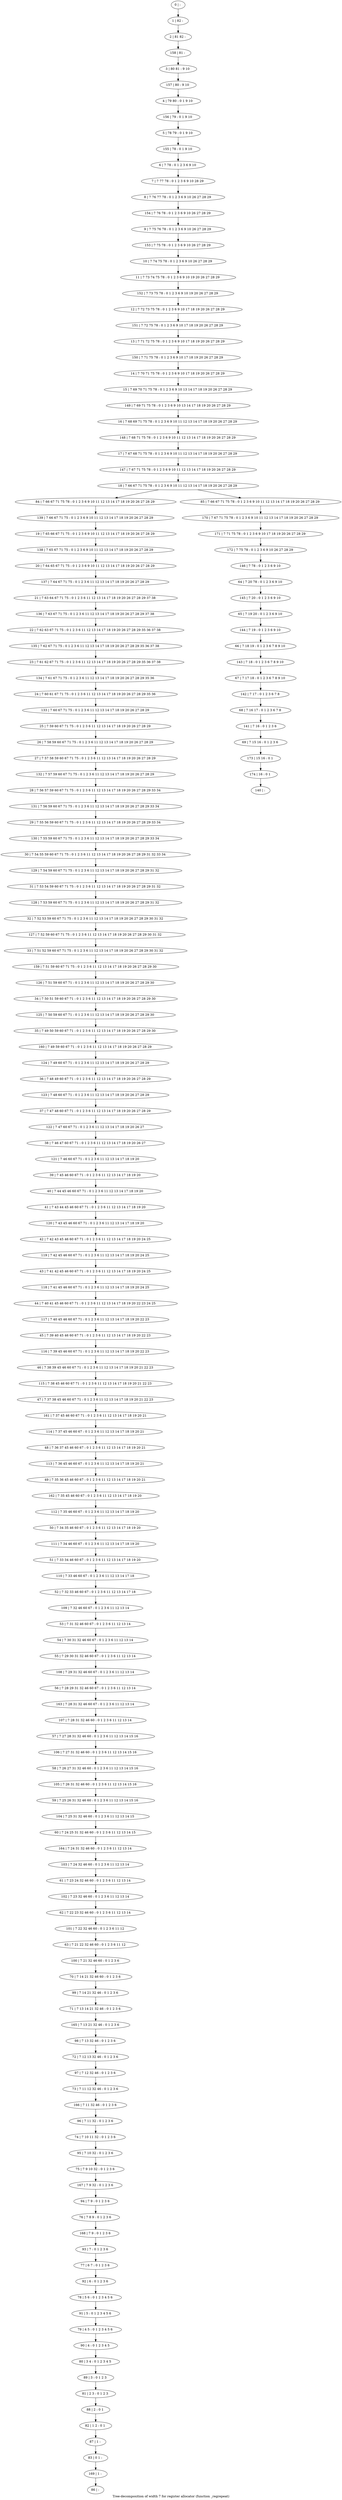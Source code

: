 digraph G {
graph [label="Tree-decomposition of width 7 for register allocator (function _regrepeat)"]
0[label="0 | : "];
1[label="1 | 82 : "];
2[label="2 | 81 82 : "];
3[label="3 | 80 81 : 9 10 "];
4[label="4 | 79 80 : 0 1 9 10 "];
5[label="5 | 78 79 : 0 1 9 10 "];
6[label="6 | 7 78 : 0 1 2 3 6 9 10 "];
7[label="7 | 7 77 78 : 0 1 2 3 6 9 10 28 29 "];
8[label="8 | 7 76 77 78 : 0 1 2 3 6 9 10 26 27 28 29 "];
9[label="9 | 7 75 76 78 : 0 1 2 3 6 9 10 26 27 28 29 "];
10[label="10 | 7 74 75 78 : 0 1 2 3 6 9 10 26 27 28 29 "];
11[label="11 | 7 73 74 75 78 : 0 1 2 3 6 9 10 19 20 26 27 28 29 "];
12[label="12 | 7 72 73 75 78 : 0 1 2 3 6 9 10 17 18 19 20 26 27 28 29 "];
13[label="13 | 7 71 72 75 78 : 0 1 2 3 6 9 10 17 18 19 20 26 27 28 29 "];
14[label="14 | 7 70 71 75 78 : 0 1 2 3 6 9 10 17 18 19 20 26 27 28 29 "];
15[label="15 | 7 69 70 71 75 78 : 0 1 2 3 6 9 10 13 14 17 18 19 20 26 27 28 29 "];
16[label="16 | 7 68 69 71 75 78 : 0 1 2 3 6 9 10 11 12 13 14 17 18 19 20 26 27 28 29 "];
17[label="17 | 7 67 68 71 75 78 : 0 1 2 3 6 9 10 11 12 13 14 17 18 19 20 26 27 28 29 "];
18[label="18 | 7 66 67 71 75 78 : 0 1 2 3 6 9 10 11 12 13 14 17 18 19 20 26 27 28 29 "];
19[label="19 | 7 65 66 67 71 75 : 0 1 2 3 6 9 10 11 12 13 14 17 18 19 20 26 27 28 29 "];
20[label="20 | 7 64 65 67 71 75 : 0 1 2 3 6 9 10 11 12 13 14 17 18 19 20 26 27 28 29 "];
21[label="21 | 7 63 64 67 71 75 : 0 1 2 3 6 11 12 13 14 17 18 19 20 26 27 28 29 37 38 "];
22[label="22 | 7 62 63 67 71 75 : 0 1 2 3 6 11 12 13 14 17 18 19 20 26 27 28 29 35 36 37 38 "];
23[label="23 | 7 61 62 67 71 75 : 0 1 2 3 6 11 12 13 14 17 18 19 20 26 27 28 29 35 36 37 38 "];
24[label="24 | 7 60 61 67 71 75 : 0 1 2 3 6 11 12 13 14 17 18 19 20 26 27 28 29 35 36 "];
25[label="25 | 7 59 60 67 71 75 : 0 1 2 3 6 11 12 13 14 17 18 19 20 26 27 28 29 "];
26[label="26 | 7 58 59 60 67 71 75 : 0 1 2 3 6 11 12 13 14 17 18 19 20 26 27 28 29 "];
27[label="27 | 7 57 58 59 60 67 71 75 : 0 1 2 3 6 11 12 13 14 17 18 19 20 26 27 28 29 "];
28[label="28 | 7 56 57 59 60 67 71 75 : 0 1 2 3 6 11 12 13 14 17 18 19 20 26 27 28 29 33 34 "];
29[label="29 | 7 55 56 59 60 67 71 75 : 0 1 2 3 6 11 12 13 14 17 18 19 20 26 27 28 29 33 34 "];
30[label="30 | 7 54 55 59 60 67 71 75 : 0 1 2 3 6 11 12 13 14 17 18 19 20 26 27 28 29 31 32 33 34 "];
31[label="31 | 7 53 54 59 60 67 71 75 : 0 1 2 3 6 11 12 13 14 17 18 19 20 26 27 28 29 31 32 "];
32[label="32 | 7 52 53 59 60 67 71 75 : 0 1 2 3 6 11 12 13 14 17 18 19 20 26 27 28 29 30 31 32 "];
33[label="33 | 7 51 52 59 60 67 71 75 : 0 1 2 3 6 11 12 13 14 17 18 19 20 26 27 28 29 30 31 32 "];
34[label="34 | 7 50 51 59 60 67 71 : 0 1 2 3 6 11 12 13 14 17 18 19 20 26 27 28 29 30 "];
35[label="35 | 7 49 50 59 60 67 71 : 0 1 2 3 6 11 12 13 14 17 18 19 20 26 27 28 29 30 "];
36[label="36 | 7 48 49 60 67 71 : 0 1 2 3 6 11 12 13 14 17 18 19 20 26 27 28 29 "];
37[label="37 | 7 47 48 60 67 71 : 0 1 2 3 6 11 12 13 14 17 18 19 20 26 27 28 29 "];
38[label="38 | 7 46 47 60 67 71 : 0 1 2 3 6 11 12 13 14 17 18 19 20 26 27 "];
39[label="39 | 7 45 46 60 67 71 : 0 1 2 3 6 11 12 13 14 17 18 19 20 "];
40[label="40 | 7 44 45 46 60 67 71 : 0 1 2 3 6 11 12 13 14 17 18 19 20 "];
41[label="41 | 7 43 44 45 46 60 67 71 : 0 1 2 3 6 11 12 13 14 17 18 19 20 "];
42[label="42 | 7 42 43 45 46 60 67 71 : 0 1 2 3 6 11 12 13 14 17 18 19 20 24 25 "];
43[label="43 | 7 41 42 45 46 60 67 71 : 0 1 2 3 6 11 12 13 14 17 18 19 20 24 25 "];
44[label="44 | 7 40 41 45 46 60 67 71 : 0 1 2 3 6 11 12 13 14 17 18 19 20 22 23 24 25 "];
45[label="45 | 7 39 40 45 46 60 67 71 : 0 1 2 3 6 11 12 13 14 17 18 19 20 22 23 "];
46[label="46 | 7 38 39 45 46 60 67 71 : 0 1 2 3 6 11 12 13 14 17 18 19 20 21 22 23 "];
47[label="47 | 7 37 38 45 46 60 67 71 : 0 1 2 3 6 11 12 13 14 17 18 19 20 21 22 23 "];
48[label="48 | 7 36 37 45 46 60 67 : 0 1 2 3 6 11 12 13 14 17 18 19 20 21 "];
49[label="49 | 7 35 36 45 46 60 67 : 0 1 2 3 6 11 12 13 14 17 18 19 20 21 "];
50[label="50 | 7 34 35 46 60 67 : 0 1 2 3 6 11 12 13 14 17 18 19 20 "];
51[label="51 | 7 33 34 46 60 67 : 0 1 2 3 6 11 12 13 14 17 18 19 20 "];
52[label="52 | 7 32 33 46 60 67 : 0 1 2 3 6 11 12 13 14 17 18 "];
53[label="53 | 7 31 32 46 60 67 : 0 1 2 3 6 11 12 13 14 "];
54[label="54 | 7 30 31 32 46 60 67 : 0 1 2 3 6 11 12 13 14 "];
55[label="55 | 7 29 30 31 32 46 60 67 : 0 1 2 3 6 11 12 13 14 "];
56[label="56 | 7 28 29 31 32 46 60 67 : 0 1 2 3 6 11 12 13 14 "];
57[label="57 | 7 27 28 31 32 46 60 : 0 1 2 3 6 11 12 13 14 15 16 "];
58[label="58 | 7 26 27 31 32 46 60 : 0 1 2 3 6 11 12 13 14 15 16 "];
59[label="59 | 7 25 26 31 32 46 60 : 0 1 2 3 6 11 12 13 14 15 16 "];
60[label="60 | 7 24 25 31 32 46 60 : 0 1 2 3 6 11 12 13 14 15 "];
61[label="61 | 7 23 24 32 46 60 : 0 1 2 3 6 11 12 13 14 "];
62[label="62 | 7 22 23 32 46 60 : 0 1 2 3 6 11 12 13 14 "];
63[label="63 | 7 21 22 32 46 60 : 0 1 2 3 6 11 12 "];
64[label="64 | 7 20 78 : 0 1 2 3 6 9 10 "];
65[label="65 | 7 19 20 : 0 1 2 3 6 9 10 "];
66[label="66 | 7 18 19 : 0 1 2 3 6 7 8 9 10 "];
67[label="67 | 7 17 18 : 0 1 2 3 6 7 8 9 10 "];
68[label="68 | 7 16 17 : 0 1 2 3 6 7 8 "];
69[label="69 | 7 15 16 : 0 1 2 3 6 "];
70[label="70 | 7 14 21 32 46 60 : 0 1 2 3 6 "];
71[label="71 | 7 13 14 21 32 46 : 0 1 2 3 6 "];
72[label="72 | 7 12 13 32 46 : 0 1 2 3 6 "];
73[label="73 | 7 11 12 32 46 : 0 1 2 3 6 "];
74[label="74 | 7 10 11 32 : 0 1 2 3 6 "];
75[label="75 | 7 9 10 32 : 0 1 2 3 6 "];
76[label="76 | 7 8 9 : 0 1 2 3 6 "];
77[label="77 | 6 7 : 0 1 2 3 6 "];
78[label="78 | 5 6 : 0 1 2 3 4 5 6 "];
79[label="79 | 4 5 : 0 1 2 3 4 5 6 "];
80[label="80 | 3 4 : 0 1 2 3 4 5 "];
81[label="81 | 2 3 : 0 1 2 3 "];
82[label="82 | 1 2 : 0 1 "];
83[label="83 | 0 1 : "];
84[label="84 | 7 66 67 71 75 78 : 0 1 2 3 6 9 10 11 12 13 14 17 18 19 20 26 27 28 29 "];
85[label="85 | 7 66 67 71 75 78 : 0 1 2 3 6 9 10 11 12 13 14 17 18 19 20 26 27 28 29 "];
86[label="86 | : "];
87[label="87 | 1 : "];
88[label="88 | 2 : 0 1 "];
89[label="89 | 3 : 0 1 2 3 "];
90[label="90 | 4 : 0 1 2 3 4 5 "];
91[label="91 | 5 : 0 1 2 3 4 5 6 "];
92[label="92 | 6 : 0 1 2 3 6 "];
93[label="93 | 7 : 0 1 2 3 6 "];
94[label="94 | 7 9 : 0 1 2 3 6 "];
95[label="95 | 7 10 32 : 0 1 2 3 6 "];
96[label="96 | 7 11 32 : 0 1 2 3 6 "];
97[label="97 | 7 12 32 46 : 0 1 2 3 6 "];
98[label="98 | 7 13 32 46 : 0 1 2 3 6 "];
99[label="99 | 7 14 21 32 46 : 0 1 2 3 6 "];
100[label="100 | 7 21 32 46 60 : 0 1 2 3 6 "];
101[label="101 | 7 22 32 46 60 : 0 1 2 3 6 11 12 "];
102[label="102 | 7 23 32 46 60 : 0 1 2 3 6 11 12 13 14 "];
103[label="103 | 7 24 32 46 60 : 0 1 2 3 6 11 12 13 14 "];
104[label="104 | 7 25 31 32 46 60 : 0 1 2 3 6 11 12 13 14 15 "];
105[label="105 | 7 26 31 32 46 60 : 0 1 2 3 6 11 12 13 14 15 16 "];
106[label="106 | 7 27 31 32 46 60 : 0 1 2 3 6 11 12 13 14 15 16 "];
107[label="107 | 7 28 31 32 46 60 : 0 1 2 3 6 11 12 13 14 "];
108[label="108 | 7 29 31 32 46 60 67 : 0 1 2 3 6 11 12 13 14 "];
109[label="109 | 7 32 46 60 67 : 0 1 2 3 6 11 12 13 14 "];
110[label="110 | 7 33 46 60 67 : 0 1 2 3 6 11 12 13 14 17 18 "];
111[label="111 | 7 34 46 60 67 : 0 1 2 3 6 11 12 13 14 17 18 19 20 "];
112[label="112 | 7 35 46 60 67 : 0 1 2 3 6 11 12 13 14 17 18 19 20 "];
113[label="113 | 7 36 45 46 60 67 : 0 1 2 3 6 11 12 13 14 17 18 19 20 21 "];
114[label="114 | 7 37 45 46 60 67 : 0 1 2 3 6 11 12 13 14 17 18 19 20 21 "];
115[label="115 | 7 38 45 46 60 67 71 : 0 1 2 3 6 11 12 13 14 17 18 19 20 21 22 23 "];
116[label="116 | 7 39 45 46 60 67 71 : 0 1 2 3 6 11 12 13 14 17 18 19 20 22 23 "];
117[label="117 | 7 40 45 46 60 67 71 : 0 1 2 3 6 11 12 13 14 17 18 19 20 22 23 "];
118[label="118 | 7 41 45 46 60 67 71 : 0 1 2 3 6 11 12 13 14 17 18 19 20 24 25 "];
119[label="119 | 7 42 45 46 60 67 71 : 0 1 2 3 6 11 12 13 14 17 18 19 20 24 25 "];
120[label="120 | 7 43 45 46 60 67 71 : 0 1 2 3 6 11 12 13 14 17 18 19 20 "];
121[label="121 | 7 46 60 67 71 : 0 1 2 3 6 11 12 13 14 17 18 19 20 "];
122[label="122 | 7 47 60 67 71 : 0 1 2 3 6 11 12 13 14 17 18 19 20 26 27 "];
123[label="123 | 7 48 60 67 71 : 0 1 2 3 6 11 12 13 14 17 18 19 20 26 27 28 29 "];
124[label="124 | 7 49 60 67 71 : 0 1 2 3 6 11 12 13 14 17 18 19 20 26 27 28 29 "];
125[label="125 | 7 50 59 60 67 71 : 0 1 2 3 6 11 12 13 14 17 18 19 20 26 27 28 29 30 "];
126[label="126 | 7 51 59 60 67 71 : 0 1 2 3 6 11 12 13 14 17 18 19 20 26 27 28 29 30 "];
127[label="127 | 7 52 59 60 67 71 75 : 0 1 2 3 6 11 12 13 14 17 18 19 20 26 27 28 29 30 31 32 "];
128[label="128 | 7 53 59 60 67 71 75 : 0 1 2 3 6 11 12 13 14 17 18 19 20 26 27 28 29 31 32 "];
129[label="129 | 7 54 59 60 67 71 75 : 0 1 2 3 6 11 12 13 14 17 18 19 20 26 27 28 29 31 32 "];
130[label="130 | 7 55 59 60 67 71 75 : 0 1 2 3 6 11 12 13 14 17 18 19 20 26 27 28 29 33 34 "];
131[label="131 | 7 56 59 60 67 71 75 : 0 1 2 3 6 11 12 13 14 17 18 19 20 26 27 28 29 33 34 "];
132[label="132 | 7 57 59 60 67 71 75 : 0 1 2 3 6 11 12 13 14 17 18 19 20 26 27 28 29 "];
133[label="133 | 7 60 67 71 75 : 0 1 2 3 6 11 12 13 14 17 18 19 20 26 27 28 29 "];
134[label="134 | 7 61 67 71 75 : 0 1 2 3 6 11 12 13 14 17 18 19 20 26 27 28 29 35 36 "];
135[label="135 | 7 62 67 71 75 : 0 1 2 3 6 11 12 13 14 17 18 19 20 26 27 28 29 35 36 37 38 "];
136[label="136 | 7 63 67 71 75 : 0 1 2 3 6 11 12 13 14 17 18 19 20 26 27 28 29 37 38 "];
137[label="137 | 7 64 67 71 75 : 0 1 2 3 6 11 12 13 14 17 18 19 20 26 27 28 29 "];
138[label="138 | 7 65 67 71 75 : 0 1 2 3 6 9 10 11 12 13 14 17 18 19 20 26 27 28 29 "];
139[label="139 | 7 66 67 71 75 : 0 1 2 3 6 9 10 11 12 13 14 17 18 19 20 26 27 28 29 "];
140[label="140 | : "];
141[label="141 | 7 16 : 0 1 2 3 6 "];
142[label="142 | 7 17 : 0 1 2 3 6 7 8 "];
143[label="143 | 7 18 : 0 1 2 3 6 7 8 9 10 "];
144[label="144 | 7 19 : 0 1 2 3 6 9 10 "];
145[label="145 | 7 20 : 0 1 2 3 6 9 10 "];
146[label="146 | 7 78 : 0 1 2 3 6 9 10 "];
147[label="147 | 7 67 71 75 78 : 0 1 2 3 6 9 10 11 12 13 14 17 18 19 20 26 27 28 29 "];
148[label="148 | 7 68 71 75 78 : 0 1 2 3 6 9 10 11 12 13 14 17 18 19 20 26 27 28 29 "];
149[label="149 | 7 69 71 75 78 : 0 1 2 3 6 9 10 13 14 17 18 19 20 26 27 28 29 "];
150[label="150 | 7 71 75 78 : 0 1 2 3 6 9 10 17 18 19 20 26 27 28 29 "];
151[label="151 | 7 72 75 78 : 0 1 2 3 6 9 10 17 18 19 20 26 27 28 29 "];
152[label="152 | 7 73 75 78 : 0 1 2 3 6 9 10 19 20 26 27 28 29 "];
153[label="153 | 7 75 78 : 0 1 2 3 6 9 10 26 27 28 29 "];
154[label="154 | 7 76 78 : 0 1 2 3 6 9 10 26 27 28 29 "];
155[label="155 | 78 : 0 1 9 10 "];
156[label="156 | 79 : 0 1 9 10 "];
157[label="157 | 80 : 9 10 "];
158[label="158 | 81 : "];
159[label="159 | 7 51 59 60 67 71 75 : 0 1 2 3 6 11 12 13 14 17 18 19 20 26 27 28 29 30 "];
160[label="160 | 7 49 59 60 67 71 : 0 1 2 3 6 11 12 13 14 17 18 19 20 26 27 28 29 "];
161[label="161 | 7 37 45 46 60 67 71 : 0 1 2 3 6 11 12 13 14 17 18 19 20 21 "];
162[label="162 | 7 35 45 46 60 67 : 0 1 2 3 6 11 12 13 14 17 18 19 20 "];
163[label="163 | 7 28 31 32 46 60 67 : 0 1 2 3 6 11 12 13 14 "];
164[label="164 | 7 24 31 32 46 60 : 0 1 2 3 6 11 12 13 14 "];
165[label="165 | 7 13 21 32 46 : 0 1 2 3 6 "];
166[label="166 | 7 11 32 46 : 0 1 2 3 6 "];
167[label="167 | 7 9 32 : 0 1 2 3 6 "];
168[label="168 | 7 9 : 0 1 2 3 6 "];
169[label="169 | 1 : "];
170[label="170 | 7 67 71 75 78 : 0 1 2 3 6 9 10 11 12 13 14 17 18 19 20 26 27 28 29 "];
171[label="171 | 7 71 75 78 : 0 1 2 3 6 9 10 17 18 19 20 26 27 28 29 "];
172[label="172 | 7 75 78 : 0 1 2 3 6 9 10 26 27 28 29 "];
173[label="173 | 15 16 : 0 1 "];
174[label="174 | 16 : 0 1 "];
0->1 ;
1->2 ;
6->7 ;
7->8 ;
10->11 ;
14->15 ;
25->26 ;
26->27 ;
39->40 ;
40->41 ;
53->54 ;
54->55 ;
18->84 ;
18->85 ;
87->83 ;
82->87 ;
88->82 ;
81->88 ;
89->81 ;
80->89 ;
90->80 ;
79->90 ;
91->79 ;
78->91 ;
92->78 ;
77->92 ;
93->77 ;
94->76 ;
95->75 ;
74->95 ;
96->74 ;
97->73 ;
72->97 ;
98->72 ;
99->71 ;
70->99 ;
100->70 ;
63->100 ;
101->63 ;
62->101 ;
102->62 ;
61->102 ;
103->61 ;
104->60 ;
59->104 ;
105->59 ;
58->105 ;
106->58 ;
57->106 ;
107->57 ;
108->56 ;
55->108 ;
109->53 ;
52->109 ;
110->52 ;
51->110 ;
111->51 ;
50->111 ;
112->50 ;
113->49 ;
48->113 ;
114->48 ;
115->47 ;
46->115 ;
116->46 ;
45->116 ;
117->45 ;
44->117 ;
118->44 ;
43->118 ;
119->43 ;
42->119 ;
120->42 ;
41->120 ;
121->39 ;
38->121 ;
122->38 ;
37->122 ;
123->37 ;
36->123 ;
124->36 ;
125->35 ;
34->125 ;
126->34 ;
127->33 ;
32->127 ;
128->32 ;
31->128 ;
129->31 ;
30->129 ;
130->30 ;
29->130 ;
131->29 ;
28->131 ;
132->28 ;
27->132 ;
133->25 ;
24->133 ;
134->24 ;
23->134 ;
135->23 ;
22->135 ;
136->22 ;
21->136 ;
137->21 ;
20->137 ;
138->20 ;
19->138 ;
139->19 ;
84->139 ;
141->69 ;
68->141 ;
142->68 ;
67->142 ;
143->67 ;
66->143 ;
144->66 ;
65->144 ;
145->65 ;
64->145 ;
146->64 ;
147->18 ;
17->147 ;
148->17 ;
16->148 ;
149->16 ;
15->149 ;
150->14 ;
13->150 ;
151->13 ;
12->151 ;
152->12 ;
11->152 ;
153->10 ;
9->153 ;
154->9 ;
8->154 ;
155->6 ;
5->155 ;
156->5 ;
4->156 ;
157->4 ;
3->157 ;
158->3 ;
2->158 ;
159->126 ;
33->159 ;
160->124 ;
35->160 ;
161->114 ;
47->161 ;
162->112 ;
49->162 ;
163->107 ;
56->163 ;
164->103 ;
60->164 ;
165->98 ;
71->165 ;
166->96 ;
73->166 ;
167->94 ;
75->167 ;
168->93 ;
76->168 ;
169->86 ;
83->169 ;
85->170 ;
170->171 ;
172->146 ;
171->172 ;
69->173 ;
174->140 ;
173->174 ;
}
